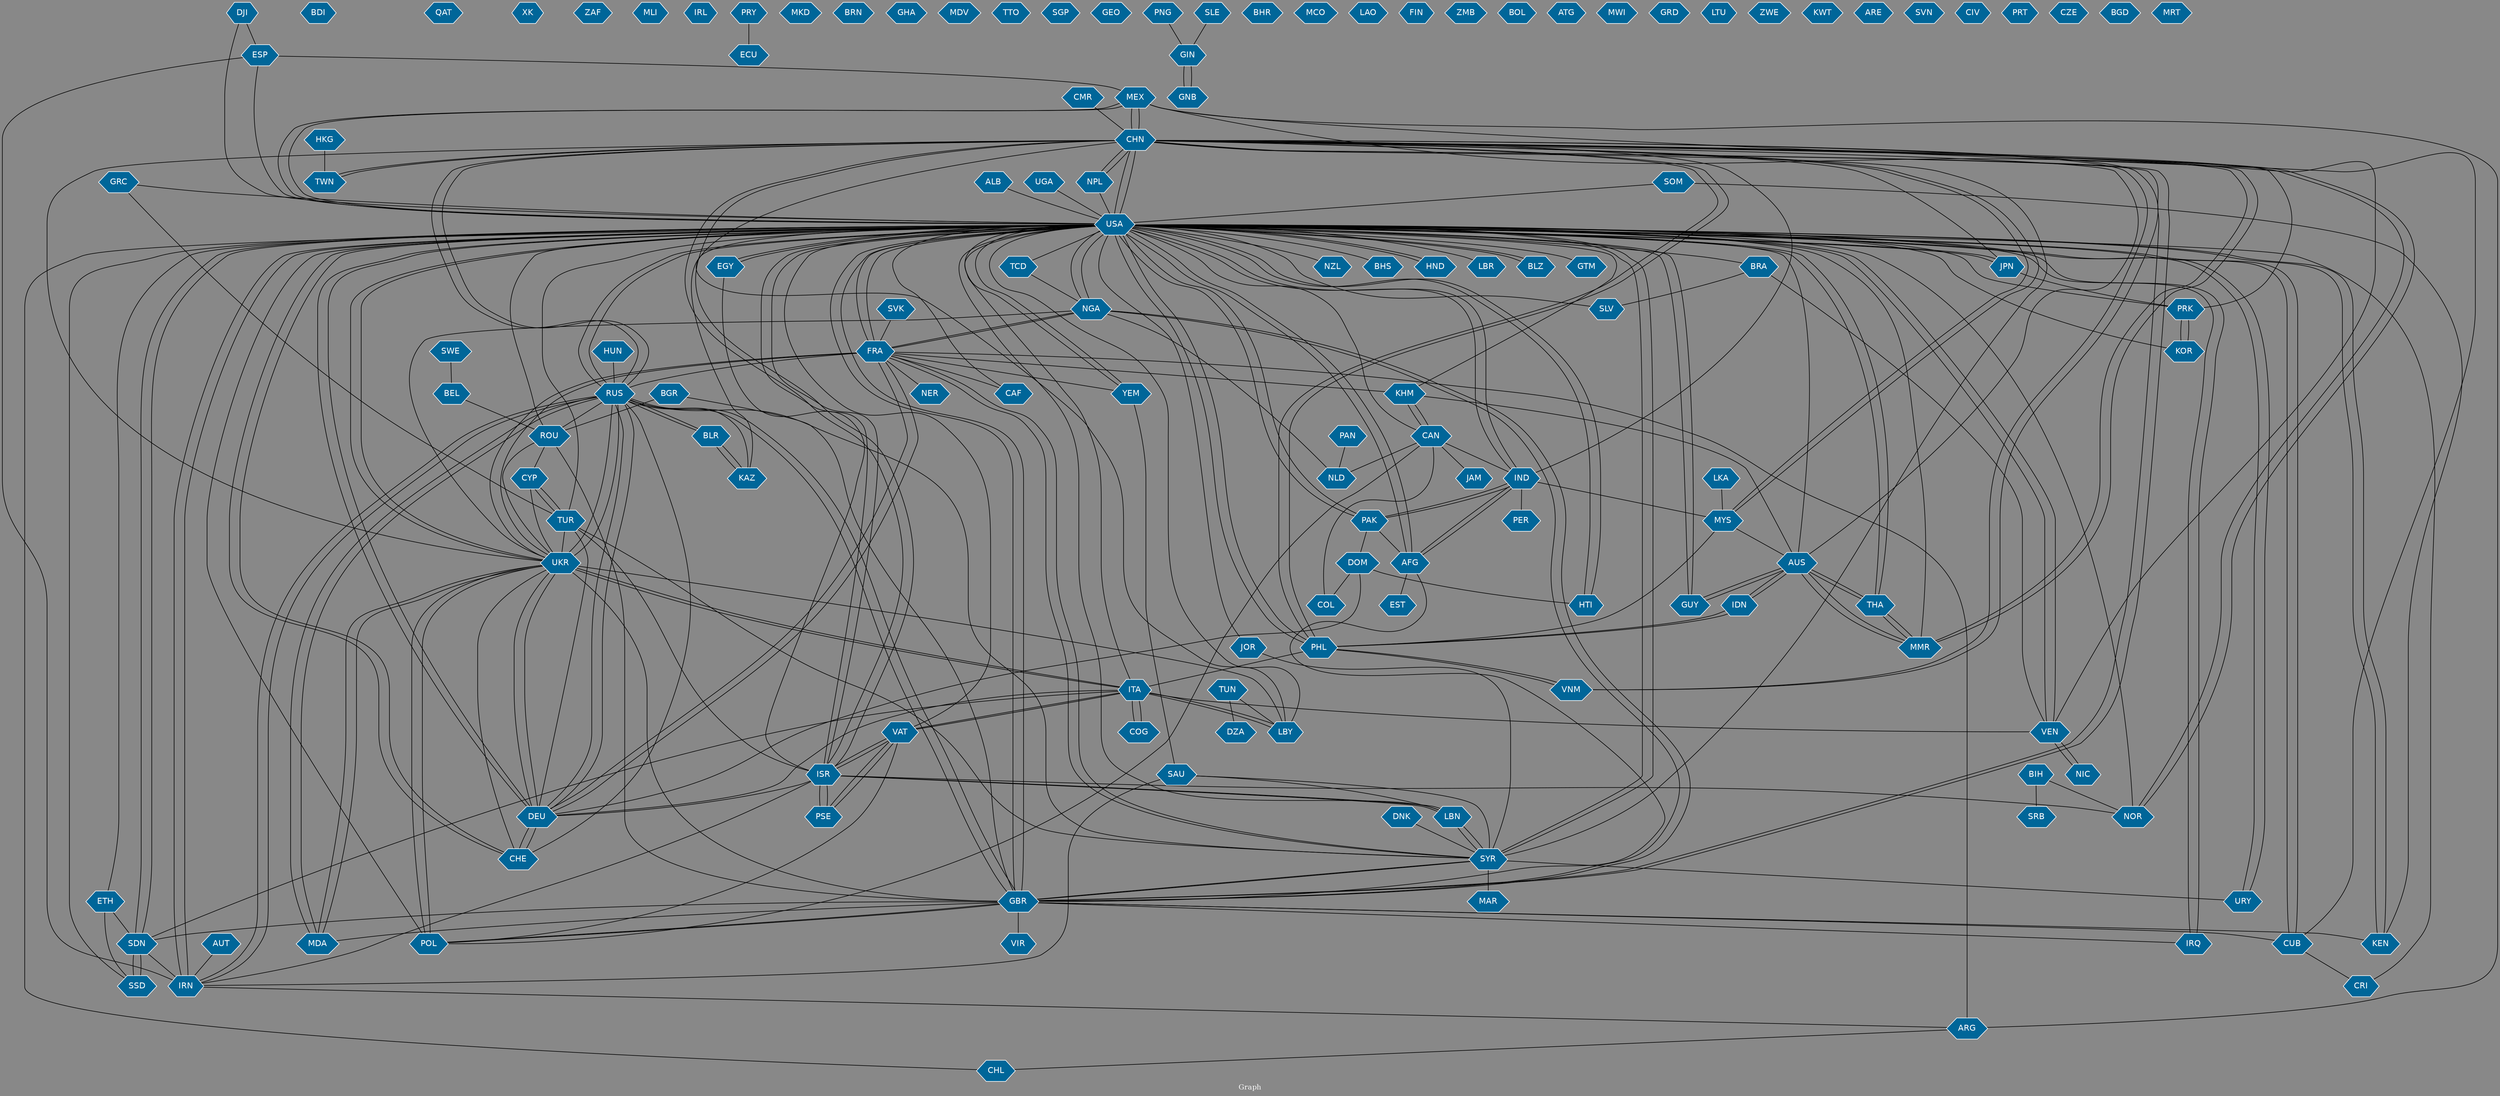 // Countries together in item graph
graph {
	graph [bgcolor="#888888" fontcolor=white fontsize=12 label="Graph" outputorder=edgesfirst overlap=prism]
	node [color=white fillcolor="#006699" fontcolor=white fontname=Helvetica shape=hexagon style=filled]
	edge [arrowhead=open color=black fontcolor=white fontname=Courier fontsize=12]
		MEX [label=MEX]
		CHN [label=CHN]
		NPL [label=NPL]
		COG [label=COG]
		TUN [label=TUN]
		DZA [label=DZA]
		NGA [label=NGA]
		USA [label=USA]
		SDN [label=SDN]
		IRN [label=IRN]
		RUS [label=RUS]
		UKR [label=UKR]
		CYP [label=CYP]
		SYR [label=SYR]
		ETH [label=ETH]
		SSD [label=SSD]
		GBR [label=GBR]
		IRQ [label=IRQ]
		JPN [label=JPN]
		DEU [label=DEU]
		PAK [label=PAK]
		BDI [label=BDI]
		KOR [label=KOR]
		LBN [label=LBN]
		QAT [label=QAT]
		HTI [label=HTI]
		XK [label=XK]
		THA [label=THA]
		NOR [label=NOR]
		FRA [label=FRA]
		LBY [label=LBY]
		TUR [label=TUR]
		KHM [label=KHM]
		PRK [label=PRK]
		AUT [label=AUT]
		MYS [label=MYS]
		EGY [label=EGY]
		MDA [label=MDA]
		VAT [label=VAT]
		ZAF [label=ZAF]
		ARG [label=ARG]
		PSE [label=PSE]
		MMR [label=MMR]
		MLI [label=MLI]
		IRL [label=IRL]
		VEN [label=VEN]
		ECU [label=ECU]
		AUS [label=AUS]
		JAM [label=JAM]
		IND [label=IND]
		KAZ [label=KAZ]
		PER [label=PER]
		AFG [label=AFG]
		MKD [label=MKD]
		BEL [label=BEL]
		YEM [label=YEM]
		BRN [label=BRN]
		SLV [label=SLV]
		CAN [label=CAN]
		ISR [label=ISR]
		GHA [label=GHA]
		MDV [label=MDV]
		BRA [label=BRA]
		CHE [label=CHE]
		ESP [label=ESP]
		NZL [label=NZL]
		SWE [label=SWE]
		URY [label=URY]
		GRC [label=GRC]
		PHL [label=PHL]
		TTO [label=TTO]
		SOM [label=SOM]
		DOM [label=DOM]
		SAU [label=SAU]
		KEN [label=KEN]
		CUB [label=CUB]
		COL [label=COL]
		POL [label=POL]
		HKG [label=HKG]
		MAR [label=MAR]
		SGP [label=SGP]
		VNM [label=VNM]
		GEO [label=GEO]
		ROU [label=ROU]
		ITA [label=ITA]
		GIN [label=GIN]
		GNB [label=GNB]
		DNK [label=DNK]
		HUN [label=HUN]
		UGA [label=UGA]
		IDN [label=IDN]
		ALB [label=ALB]
		GUY [label=GUY]
		NLD [label=NLD]
		BHR [label=BHR]
		BGR [label=BGR]
		PAN [label=PAN]
		TCD [label=TCD]
		CAF [label=CAF]
		MCO [label=MCO]
		LKA [label=LKA]
		BIH [label=BIH]
		LAO [label=LAO]
		FIN [label=FIN]
		SRB [label=SRB]
		SVK [label=SVK]
		ZMB [label=ZMB]
		BOL [label=BOL]
		ATG [label=ATG]
		DJI [label=DJI]
		BHS [label=BHS]
		HND [label=HND]
		TWN [label=TWN]
		MWI [label=MWI]
		GRD [label=GRD]
		LTU [label=LTU]
		ZWE [label=ZWE]
		KWT [label=KWT]
		BLR [label=BLR]
		ARE [label=ARE]
		LBR [label=LBR]
		VIR [label=VIR]
		CHL [label=CHL]
		NIC [label=NIC]
		BLZ [label=BLZ]
		PRY [label=PRY]
		CMR [label=CMR]
		JOR [label=JOR]
		GTM [label=GTM]
		SVN [label=SVN]
		CIV [label=CIV]
		EST [label=EST]
		PRT [label=PRT]
		CZE [label=CZE]
		CRI [label=CRI]
		BGD [label=BGD]
		NER [label=NER]
		PNG [label=PNG]
		SLE [label=SLE]
		MRT [label=MRT]
			UGA -- USA [weight=1]
			UKR -- FRA [weight=3]
			SYR -- TUR [weight=2]
			VEN -- USA [weight=3]
			ITA -- UKR [weight=1]
			VAT -- PSE [weight=1]
			NGA -- UKR [weight=2]
			USA -- THA [weight=3]
			IND -- PER [weight=1]
			CHN -- NPL [weight=1]
			DEU -- ITA [weight=1]
			CAN -- USA [weight=1]
			ITA -- VEN [weight=1]
			AUS -- THA [weight=2]
			NIC -- VEN [weight=1]
			TUR -- ISR [weight=2]
			VAT -- USA [weight=2]
			URY -- USA [weight=1]
			ROU -- CYP [weight=1]
			CYP -- TUR [weight=1]
			USA -- NZL [weight=1]
			DEU -- CHE [weight=1]
			COG -- ITA [weight=1]
			GBR -- ROU [weight=1]
			AFG -- GBR [weight=1]
			USA -- NGA [weight=9]
			BIH -- SRB [weight=1]
			GBR -- IRQ [weight=1]
			IND -- MYS [weight=1]
			CHN -- MEX [weight=4]
			FRA -- NER [weight=1]
			ESP -- IRN [weight=1]
			USA -- GTM [weight=1]
			UKR -- CYP [weight=1]
			CHE -- USA [weight=2]
			VNM -- PHL [weight=1]
			PSE -- VAT [weight=2]
			ISR -- IRN [weight=1]
			COL -- CAN [weight=1]
			SYR -- LBN [weight=5]
			RUS -- DEU [weight=7]
			USA -- SSD [weight=4]
			MYS -- CHN [weight=1]
			MMR -- AUS [weight=1]
			CHN -- PRK [weight=1]
			LBY -- USA [weight=2]
			CHN -- ISR [weight=2]
			RUS -- IRN [weight=2]
			FRA -- YEM [weight=1]
			SDN -- SSD [weight=7]
			GBR -- VIR [weight=2]
			USA -- YEM [weight=4]
			DOM -- HTI [weight=1]
			USA -- TCD [weight=3]
			DJI -- ESP [weight=1]
			ETH -- SDN [weight=1]
			PAK -- IND [weight=1]
			DEU -- TUR [weight=1]
			BLZ -- USA [weight=1]
			NOR -- CHN [weight=1]
			TCD -- NGA [weight=1]
			SOM -- KEN [weight=2]
			AUT -- IRN [weight=1]
			NLD -- NGA [weight=2]
			USA -- UKR [weight=9]
			USA -- IRN [weight=5]
			SDN -- USA [weight=3]
			AUS -- KHM [weight=1]
			ESP -- MEX [weight=1]
			ROU -- USA [weight=1]
			ISR -- CHN [weight=1]
			TWN -- CHN [weight=1]
			KOR -- PRK [weight=4]
			NGA -- USA [weight=11]
			DEU -- RUS [weight=2]
			JPN -- USA [weight=5]
			SDN -- IRN [weight=2]
			BRA -- SLV [weight=1]
			USA -- IRQ [weight=1]
			KOR -- USA [weight=1]
			CHN -- USA [weight=14]
			USA -- LBR [weight=2]
			RUS -- MDA [weight=2]
			GRC -- TUR [weight=2]
			CHN -- GBR [weight=2]
			SWE -- BEL [weight=1]
			USA -- BRA [weight=1]
			GBR -- CHN [weight=1]
			USA -- CHE [weight=1]
			ITA -- COG [weight=1]
			GUY -- USA [weight=1]
			IRN -- ARG [weight=1]
			CAN -- KHM [weight=1]
			EGY -- ISR [weight=1]
			BLR -- RUS [weight=1]
			IND -- USA [weight=3]
			CHN -- AUS [weight=3]
			JOR -- SYR [weight=1]
			SAU -- SYR [weight=1]
			LKA -- MYS [weight=1]
			CHN -- TWN [weight=2]
			CAN -- NLD [weight=1]
			ISR -- VAT [weight=3]
			TUN -- LBY [weight=1]
			PHL -- VNM [weight=1]
			KHM -- USA [weight=2]
			USA -- SYR [weight=6]
			THA -- USA [weight=5]
			MMR -- THA [weight=2]
			USA -- HTI [weight=1]
			PRY -- ECU [weight=1]
			JPN -- PRK [weight=2]
			EGY -- USA [weight=2]
			ALB -- USA [weight=1]
			KAZ -- USA [weight=1]
			USA -- TUR [weight=2]
			CHN -- JPN [weight=2]
			CHE -- DEU [weight=1]
			LBN -- SYR [weight=2]
			UKR -- USA [weight=9]
			HTI -- USA [weight=1]
			USA -- RUS [weight=10]
			MEX -- ARG [weight=1]
			SYR -- RUS [weight=3]
			PSE -- ISR [weight=3]
			BIH -- NOR [weight=1]
			ISR -- USA [weight=3]
			USA -- HND [weight=2]
			UKR -- MDA [weight=1]
			POL -- VAT [weight=1]
			DNK -- SYR [weight=1]
			USA -- SDN [weight=4]
			GBR -- RUS [weight=1]
			DOM -- DEU [weight=1]
			VAT -- ISR [weight=5]
			USA -- SLV [weight=1]
			CHL -- USA [weight=1]
			SAU -- IRN [weight=2]
			AUS -- IDN [weight=1]
			FRA -- DEU [weight=1]
			POL -- USA [weight=4]
			KEN -- USA [weight=2]
			SAU -- LBN [weight=1]
			PNG -- GIN [weight=1]
			USA -- PRK [weight=1]
			GBR -- SYR [weight=1]
			IDN -- AUS [weight=2]
			PAK -- AFG [weight=5]
			GBR -- SDN [weight=2]
			IRN -- RUS [weight=2]
			FRA -- USA [weight=4]
			DEU -- FRA [weight=3]
			BEL -- ROU [weight=1]
			ISR -- PSE [weight=1]
			HND -- USA [weight=3]
			DJI -- USA [weight=1]
			IND -- PAK [weight=6]
			KAZ -- BLR [weight=2]
			PAK -- USA [weight=4]
			MYS -- AUS [weight=1]
			FRA -- ARG [weight=2]
			GBR -- NGA [weight=1]
			UKR -- POL [weight=1]
			THA -- MMR [weight=1]
			THA -- AUS [weight=2]
			CUB -- MEX [weight=2]
			UKR -- DEU [weight=3]
			KHM -- CAN [weight=1]
			USA -- MMR [weight=1]
			PAK -- DOM [weight=1]
			SYR -- CHN [weight=1]
			PHL -- USA [weight=4]
			UKR -- CHE [weight=1]
			BRA -- VEN [weight=1]
			USA -- AFG [weight=11]
			IDN -- PHL [weight=3]
			CHN -- MMR [weight=4]
			AFG -- IND [weight=2]
			MDA -- UKR [weight=2]
			CAN -- IND [weight=1]
			TUN -- DZA [weight=1]
			ETH -- SSD [weight=1]
			PHL -- MYS [weight=1]
			MEX -- USA [weight=4]
			GIN -- GNB [weight=2]
			USA -- JPN [weight=5]
			USA -- MEX [weight=1]
			CHN -- PHL [weight=6]
			POL -- UKR [weight=3]
			CHN -- UKR [weight=1]
			AUS -- GUY [weight=1]
			PRK -- KOR [weight=4]
			RUS -- UKR [weight=33]
			ITA -- USA [weight=1]
			USA -- FRA [weight=3]
			UKR -- ROU [weight=1]
			FRA -- RUS [weight=5]
			IRN -- USA [weight=3]
			GRC -- USA [weight=1]
			GBR -- POL [weight=1]
			USA -- GUY [weight=2]
			POL -- GBR [weight=1]
			SDN -- ITA [weight=1]
			ISR -- DEU [weight=2]
			HKG -- TWN [weight=2]
			CUB -- CRI [weight=2]
			ESP -- USA [weight=1]
			CHN -- NOR [weight=1]
			ISR -- LBN [weight=1]
			USA -- CAF [weight=1]
			GBR -- CUB [weight=1]
			GBR -- USA [weight=5]
			USA -- DEU [weight=3]
			USA -- PAK [weight=4]
			USA -- BHS [weight=1]
			NPL -- CHN [weight=1]
			LBY -- ITA [weight=1]
			CAN -- JAM [weight=1]
			VEN -- NIC [weight=1]
			LBY -- CHN [weight=1]
			USA -- ISR [weight=4]
			USA -- AUS [weight=1]
			SYR -- USA [weight=10]
			DEU -- UKR [weight=6]
			UKR -- RUS [weight=25]
			FRA -- KHM [weight=1]
			SYR -- MAR [weight=2]
			RUS -- KAZ [weight=3]
			GBR -- MDA [weight=1]
			AFG -- EST [weight=1]
			USA -- EGY [weight=2]
			ITA -- LBY [weight=1]
			ITA -- VAT [weight=1]
			MEX -- CHN [weight=1]
			VAT -- ITA [weight=1]
			DOM -- COL [weight=1]
			IRQ -- USA [weight=1]
			PHL -- IDN [weight=1]
			GBR -- KEN [weight=1]
			GUY -- AUS [weight=1]
			LBN -- USA [weight=1]
			CMR -- CHN [weight=1]
			PAN -- NLD [weight=1]
			LBN -- ISR [weight=1]
			RUS -- CHE [weight=2]
			UKR -- ITA [weight=1]
			NGA -- GBR [weight=1]
			HUN -- RUS [weight=1]
			CHN -- MYS [weight=2]
			USA -- JOR [weight=1]
			SLE -- GIN [weight=1]
			USA -- IND [weight=6]
			NPL -- USA [weight=2]
			MDA -- RUS [weight=2]
			NGA -- FRA [weight=1]
			BGR -- GBR [weight=1]
			NOR -- USA [weight=1]
			GBR -- UKR [weight=1]
			RUS -- ROU [weight=1]
			FRA -- CAF [weight=1]
			USA -- PHL [weight=3]
			YEM -- USA [weight=1]
			CHN -- RUS [weight=5]
			TUR -- UKR [weight=1]
			RUS -- USA [weight=10]
			USA -- CUB [weight=8]
			SOM -- USA [weight=1]
			DEU -- USA [weight=5]
			USA -- CRI [weight=2]
			BGR -- ROU [weight=1]
			FRA -- SYR [weight=3]
			ISR -- NOR [weight=1]
			USA -- VEN [weight=5]
			RUS -- GBR [weight=1]
			RUS -- BLR [weight=2]
			CUB -- USA [weight=4]
			LBY -- UKR [weight=1]
			FRA -- NGA [weight=1]
			USA -- ETH [weight=1]
			TUR -- CYP [weight=4]
			IND -- AFG [weight=2]
			ARG -- CHL [weight=1]
			USA -- CHN [weight=17]
			SYR -- FRA [weight=2]
			PHL -- CHN [weight=9]
			CHN -- VNM [weight=6]
			USA -- BLZ [weight=1]
			PHL -- ITA [weight=2]
			USA -- URY [weight=1]
			IND -- CHN [weight=1]
			AUS -- MMR [weight=1]
			CAN -- POL [weight=1]
			MEX -- VEN [weight=1]
			BLR -- KAZ [weight=1]
			USA -- KEN [weight=1]
			SYR -- GBR [weight=1]
			YEM -- SAU [weight=2]
			SSD -- SDN [weight=10]
			USA -- GBR [weight=3]
			FRA -- UKR [weight=3]
			VNM -- CHN [weight=4]
			RUS -- CHN [weight=5]
			SYR -- URY [weight=2]
			GNB -- GIN [weight=1]
			MMR -- CHN [weight=2]
			AFG -- USA [weight=3]
			SVK -- FRA [weight=1]
}